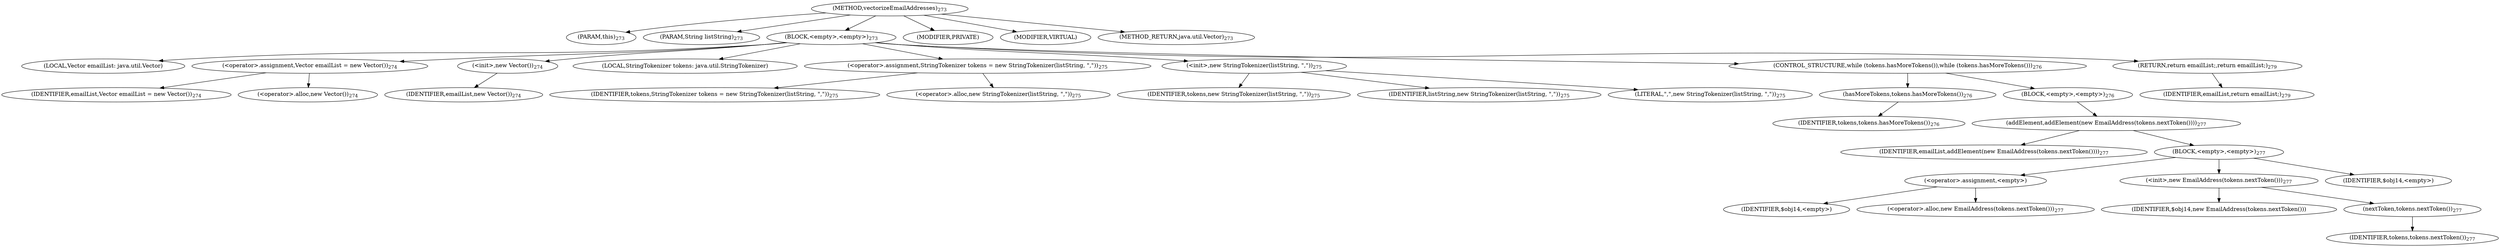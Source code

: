 digraph "vectorizeEmailAddresses" {  
"583" [label = <(METHOD,vectorizeEmailAddresses)<SUB>273</SUB>> ]
"584" [label = <(PARAM,this)<SUB>273</SUB>> ]
"585" [label = <(PARAM,String listString)<SUB>273</SUB>> ]
"586" [label = <(BLOCK,&lt;empty&gt;,&lt;empty&gt;)<SUB>273</SUB>> ]
"33" [label = <(LOCAL,Vector emailList: java.util.Vector)> ]
"587" [label = <(&lt;operator&gt;.assignment,Vector emailList = new Vector())<SUB>274</SUB>> ]
"588" [label = <(IDENTIFIER,emailList,Vector emailList = new Vector())<SUB>274</SUB>> ]
"589" [label = <(&lt;operator&gt;.alloc,new Vector())<SUB>274</SUB>> ]
"590" [label = <(&lt;init&gt;,new Vector())<SUB>274</SUB>> ]
"32" [label = <(IDENTIFIER,emailList,new Vector())<SUB>274</SUB>> ]
"35" [label = <(LOCAL,StringTokenizer tokens: java.util.StringTokenizer)> ]
"591" [label = <(&lt;operator&gt;.assignment,StringTokenizer tokens = new StringTokenizer(listString, &quot;,&quot;))<SUB>275</SUB>> ]
"592" [label = <(IDENTIFIER,tokens,StringTokenizer tokens = new StringTokenizer(listString, &quot;,&quot;))<SUB>275</SUB>> ]
"593" [label = <(&lt;operator&gt;.alloc,new StringTokenizer(listString, &quot;,&quot;))<SUB>275</SUB>> ]
"594" [label = <(&lt;init&gt;,new StringTokenizer(listString, &quot;,&quot;))<SUB>275</SUB>> ]
"34" [label = <(IDENTIFIER,tokens,new StringTokenizer(listString, &quot;,&quot;))<SUB>275</SUB>> ]
"595" [label = <(IDENTIFIER,listString,new StringTokenizer(listString, &quot;,&quot;))<SUB>275</SUB>> ]
"596" [label = <(LITERAL,&quot;,&quot;,new StringTokenizer(listString, &quot;,&quot;))<SUB>275</SUB>> ]
"597" [label = <(CONTROL_STRUCTURE,while (tokens.hasMoreTokens()),while (tokens.hasMoreTokens()))<SUB>276</SUB>> ]
"598" [label = <(hasMoreTokens,tokens.hasMoreTokens())<SUB>276</SUB>> ]
"599" [label = <(IDENTIFIER,tokens,tokens.hasMoreTokens())<SUB>276</SUB>> ]
"600" [label = <(BLOCK,&lt;empty&gt;,&lt;empty&gt;)<SUB>276</SUB>> ]
"601" [label = <(addElement,addElement(new EmailAddress(tokens.nextToken())))<SUB>277</SUB>> ]
"602" [label = <(IDENTIFIER,emailList,addElement(new EmailAddress(tokens.nextToken())))<SUB>277</SUB>> ]
"603" [label = <(BLOCK,&lt;empty&gt;,&lt;empty&gt;)<SUB>277</SUB>> ]
"604" [label = <(&lt;operator&gt;.assignment,&lt;empty&gt;)> ]
"605" [label = <(IDENTIFIER,$obj14,&lt;empty&gt;)> ]
"606" [label = <(&lt;operator&gt;.alloc,new EmailAddress(tokens.nextToken()))<SUB>277</SUB>> ]
"607" [label = <(&lt;init&gt;,new EmailAddress(tokens.nextToken()))<SUB>277</SUB>> ]
"608" [label = <(IDENTIFIER,$obj14,new EmailAddress(tokens.nextToken()))> ]
"609" [label = <(nextToken,tokens.nextToken())<SUB>277</SUB>> ]
"610" [label = <(IDENTIFIER,tokens,tokens.nextToken())<SUB>277</SUB>> ]
"611" [label = <(IDENTIFIER,$obj14,&lt;empty&gt;)> ]
"612" [label = <(RETURN,return emailList;,return emailList;)<SUB>279</SUB>> ]
"613" [label = <(IDENTIFIER,emailList,return emailList;)<SUB>279</SUB>> ]
"614" [label = <(MODIFIER,PRIVATE)> ]
"615" [label = <(MODIFIER,VIRTUAL)> ]
"616" [label = <(METHOD_RETURN,java.util.Vector)<SUB>273</SUB>> ]
  "583" -> "584" 
  "583" -> "585" 
  "583" -> "586" 
  "583" -> "614" 
  "583" -> "615" 
  "583" -> "616" 
  "586" -> "33" 
  "586" -> "587" 
  "586" -> "590" 
  "586" -> "35" 
  "586" -> "591" 
  "586" -> "594" 
  "586" -> "597" 
  "586" -> "612" 
  "587" -> "588" 
  "587" -> "589" 
  "590" -> "32" 
  "591" -> "592" 
  "591" -> "593" 
  "594" -> "34" 
  "594" -> "595" 
  "594" -> "596" 
  "597" -> "598" 
  "597" -> "600" 
  "598" -> "599" 
  "600" -> "601" 
  "601" -> "602" 
  "601" -> "603" 
  "603" -> "604" 
  "603" -> "607" 
  "603" -> "611" 
  "604" -> "605" 
  "604" -> "606" 
  "607" -> "608" 
  "607" -> "609" 
  "609" -> "610" 
  "612" -> "613" 
}
